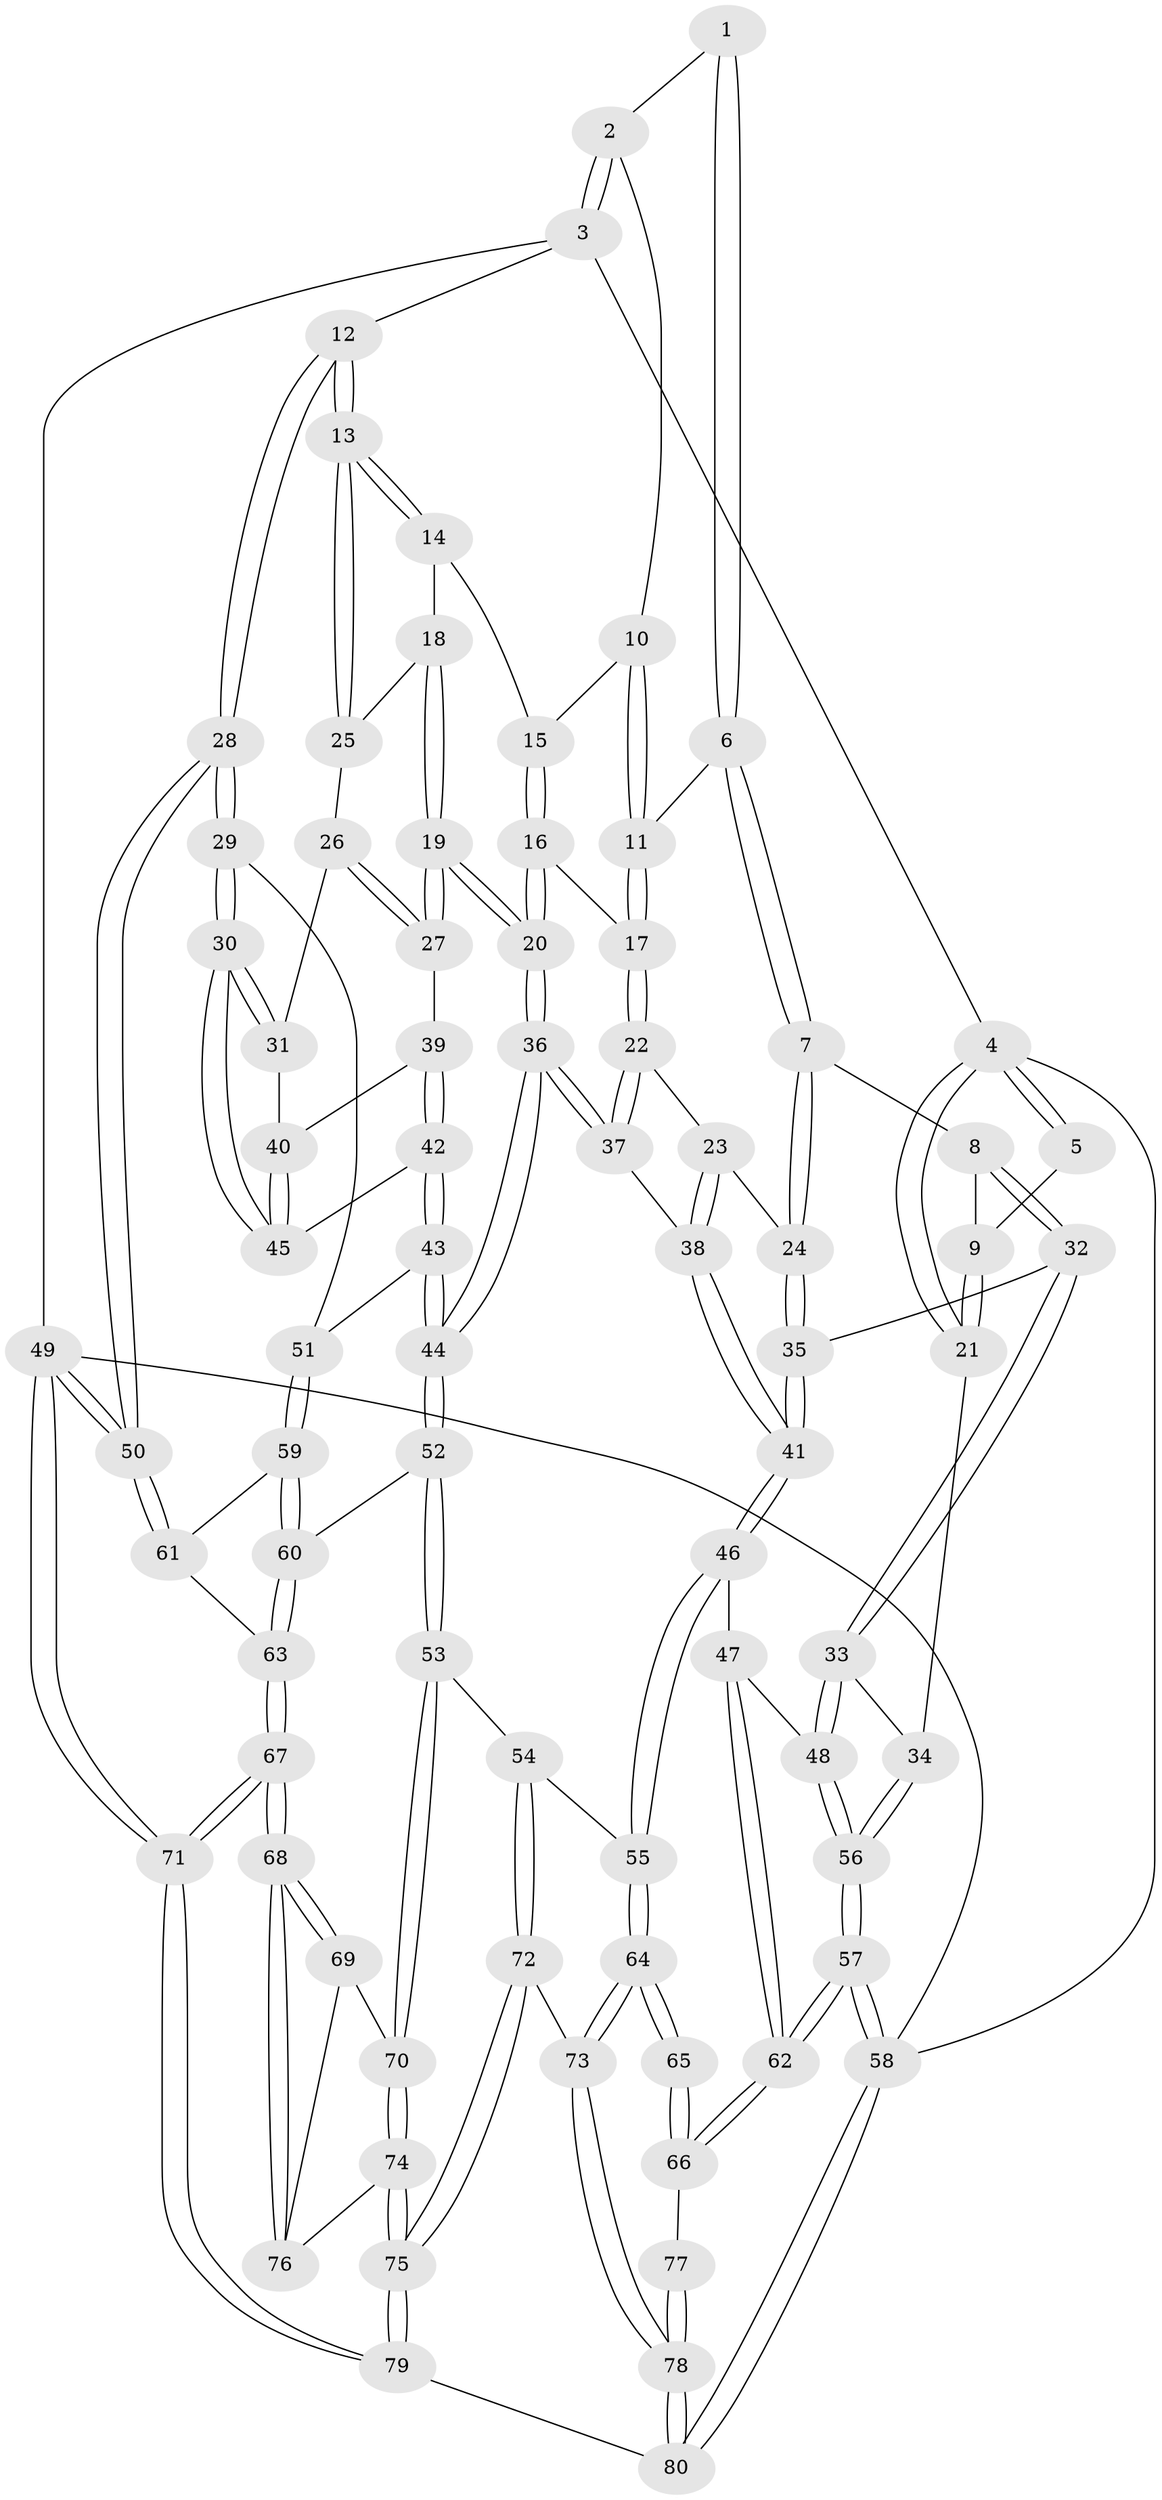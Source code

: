 // coarse degree distribution, {4: 0.10526315789473684, 2: 0.12280701754385964, 3: 0.7017543859649122, 5: 0.07017543859649122}
// Generated by graph-tools (version 1.1) at 2025/54/03/04/25 22:54:38]
// undirected, 80 vertices, 197 edges
graph export_dot {
  node [color=gray90,style=filled];
  1 [pos="+0.22527411957702448+0"];
  2 [pos="+0.6556422530951846+0"];
  3 [pos="+1+0"];
  4 [pos="+0+0"];
  5 [pos="+0+0"];
  6 [pos="+0.27334363525019334+0.0820312163243428"];
  7 [pos="+0.22560273427711758+0.13876032818854098"];
  8 [pos="+0.2055546902610784+0.15669804305753493"];
  9 [pos="+0.06340836743934362+0.17378887545009766"];
  10 [pos="+0.586195928071734+0.07477015047967513"];
  11 [pos="+0.2899452385241574+0.09267577079730627"];
  12 [pos="+1+0"];
  13 [pos="+1+0"];
  14 [pos="+0.6450115390555453+0.1548569936327858"];
  15 [pos="+0.6057163242590508+0.13219456088514742"];
  16 [pos="+0.5024862852981002+0.23938179756723035"];
  17 [pos="+0.3940320283884703+0.21597201202247235"];
  18 [pos="+0.6816575495935892+0.21526474729826695"];
  19 [pos="+0.6908745931454826+0.28244122160771423"];
  20 [pos="+0.5871655302906599+0.40206872916674186"];
  21 [pos="+0+0.28498018537973124"];
  22 [pos="+0.3831387201515119+0.2828188748438619"];
  23 [pos="+0.324205153300033+0.32308871203370587"];
  24 [pos="+0.2895112923712459+0.3349010585569533"];
  25 [pos="+0.9069622316991616+0.14230655454018465"];
  26 [pos="+0.8817408736275483+0.19605153396184846"];
  27 [pos="+0.7096093341646783+0.28626326117376205"];
  28 [pos="+1+0.43271824044384144"];
  29 [pos="+0.9804278751143853+0.4672608844818891"];
  30 [pos="+0.9401183161030079+0.43209666265054797"];
  31 [pos="+0.8623815159571936+0.2943716028956582"];
  32 [pos="+0.1453456448053762+0.3520097693288881"];
  33 [pos="+0.10472468554461511+0.38399518162050367"];
  34 [pos="+0+0.3246773332525268"];
  35 [pos="+0.26015014910334033+0.38577287659103615"];
  36 [pos="+0.5763376471449749+0.4739478708293422"];
  37 [pos="+0.4195980703329743+0.4409150769359782"];
  38 [pos="+0.35627792183342744+0.4598754819883475"];
  39 [pos="+0.7688728243656693+0.32146132976111785"];
  40 [pos="+0.7892581904531413+0.32622620088356996"];
  41 [pos="+0.33191982111509405+0.46917022628043054"];
  42 [pos="+0.7356208919725608+0.4403939723539693"];
  43 [pos="+0.6670338658333317+0.5036190034512795"];
  44 [pos="+0.6028336030925622+0.519876282610653"];
  45 [pos="+0.8100048569588003+0.3978037266756716"];
  46 [pos="+0.23554709678573352+0.6185042613465372"];
  47 [pos="+0.16105650800269458+0.5758761458963596"];
  48 [pos="+0.14955309991527393+0.5572373820435095"];
  49 [pos="+1+1"];
  50 [pos="+1+0.931830111753689"];
  51 [pos="+0.9161529976005846+0.5267451110885003"];
  52 [pos="+0.5937556737314388+0.6465639844379557"];
  53 [pos="+0.564301003096053+0.6855450935271765"];
  54 [pos="+0.37285597684963345+0.7243885222363319"];
  55 [pos="+0.2591340198423516+0.6769045127107003"];
  56 [pos="+0+0.47265844605998614"];
  57 [pos="+0+0.765721906824019"];
  58 [pos="+0+1"];
  59 [pos="+0.8912994721493893+0.6233152775540353"];
  60 [pos="+0.6268964492051348+0.6568121748258804"];
  61 [pos="+0.9057241645306118+0.6898721998566164"];
  62 [pos="+0+0.7626332293641916"];
  63 [pos="+0.8150433953210259+0.7731329297836318"];
  64 [pos="+0.15792882245284348+0.7992283763915426"];
  65 [pos="+0.09715871593800854+0.7982845874615105"];
  66 [pos="+0+0.7626903428299435"];
  67 [pos="+0.8333966813987397+0.9515978920450454"];
  68 [pos="+0.8058516502850219+0.9403830276399624"];
  69 [pos="+0.6947507658349077+0.8509555516146337"];
  70 [pos="+0.5707430993087292+0.7162203063772956"];
  71 [pos="+1+1"];
  72 [pos="+0.37097249906507496+0.8335165232073585"];
  73 [pos="+0.18828837236083798+0.9444077172779707"];
  74 [pos="+0.5496929133823745+0.9397581589491465"];
  75 [pos="+0.44354677989325203+1"];
  76 [pos="+0.5984749315288888+0.9355501826862944"];
  77 [pos="+0.05887585841793404+0.9126656238584072"];
  78 [pos="+0.18688110726469506+1"];
  79 [pos="+0.43153531758022023+1"];
  80 [pos="+0.19099870990911086+1"];
  1 -- 2;
  1 -- 6;
  1 -- 6;
  2 -- 3;
  2 -- 3;
  2 -- 10;
  3 -- 4;
  3 -- 12;
  3 -- 49;
  4 -- 5;
  4 -- 5;
  4 -- 21;
  4 -- 21;
  4 -- 58;
  5 -- 9;
  6 -- 7;
  6 -- 7;
  6 -- 11;
  7 -- 8;
  7 -- 24;
  7 -- 24;
  8 -- 9;
  8 -- 32;
  8 -- 32;
  9 -- 21;
  9 -- 21;
  10 -- 11;
  10 -- 11;
  10 -- 15;
  11 -- 17;
  11 -- 17;
  12 -- 13;
  12 -- 13;
  12 -- 28;
  12 -- 28;
  13 -- 14;
  13 -- 14;
  13 -- 25;
  13 -- 25;
  14 -- 15;
  14 -- 18;
  15 -- 16;
  15 -- 16;
  16 -- 17;
  16 -- 20;
  16 -- 20;
  17 -- 22;
  17 -- 22;
  18 -- 19;
  18 -- 19;
  18 -- 25;
  19 -- 20;
  19 -- 20;
  19 -- 27;
  19 -- 27;
  20 -- 36;
  20 -- 36;
  21 -- 34;
  22 -- 23;
  22 -- 37;
  22 -- 37;
  23 -- 24;
  23 -- 38;
  23 -- 38;
  24 -- 35;
  24 -- 35;
  25 -- 26;
  26 -- 27;
  26 -- 27;
  26 -- 31;
  27 -- 39;
  28 -- 29;
  28 -- 29;
  28 -- 50;
  28 -- 50;
  29 -- 30;
  29 -- 30;
  29 -- 51;
  30 -- 31;
  30 -- 31;
  30 -- 45;
  30 -- 45;
  31 -- 40;
  32 -- 33;
  32 -- 33;
  32 -- 35;
  33 -- 34;
  33 -- 48;
  33 -- 48;
  34 -- 56;
  34 -- 56;
  35 -- 41;
  35 -- 41;
  36 -- 37;
  36 -- 37;
  36 -- 44;
  36 -- 44;
  37 -- 38;
  38 -- 41;
  38 -- 41;
  39 -- 40;
  39 -- 42;
  39 -- 42;
  40 -- 45;
  40 -- 45;
  41 -- 46;
  41 -- 46;
  42 -- 43;
  42 -- 43;
  42 -- 45;
  43 -- 44;
  43 -- 44;
  43 -- 51;
  44 -- 52;
  44 -- 52;
  46 -- 47;
  46 -- 55;
  46 -- 55;
  47 -- 48;
  47 -- 62;
  47 -- 62;
  48 -- 56;
  48 -- 56;
  49 -- 50;
  49 -- 50;
  49 -- 71;
  49 -- 71;
  49 -- 58;
  50 -- 61;
  50 -- 61;
  51 -- 59;
  51 -- 59;
  52 -- 53;
  52 -- 53;
  52 -- 60;
  53 -- 54;
  53 -- 70;
  53 -- 70;
  54 -- 55;
  54 -- 72;
  54 -- 72;
  55 -- 64;
  55 -- 64;
  56 -- 57;
  56 -- 57;
  57 -- 58;
  57 -- 58;
  57 -- 62;
  57 -- 62;
  58 -- 80;
  58 -- 80;
  59 -- 60;
  59 -- 60;
  59 -- 61;
  60 -- 63;
  60 -- 63;
  61 -- 63;
  62 -- 66;
  62 -- 66;
  63 -- 67;
  63 -- 67;
  64 -- 65;
  64 -- 65;
  64 -- 73;
  64 -- 73;
  65 -- 66;
  65 -- 66;
  66 -- 77;
  67 -- 68;
  67 -- 68;
  67 -- 71;
  67 -- 71;
  68 -- 69;
  68 -- 69;
  68 -- 76;
  68 -- 76;
  69 -- 70;
  69 -- 76;
  70 -- 74;
  70 -- 74;
  71 -- 79;
  71 -- 79;
  72 -- 73;
  72 -- 75;
  72 -- 75;
  73 -- 78;
  73 -- 78;
  74 -- 75;
  74 -- 75;
  74 -- 76;
  75 -- 79;
  75 -- 79;
  77 -- 78;
  77 -- 78;
  78 -- 80;
  78 -- 80;
  79 -- 80;
}

